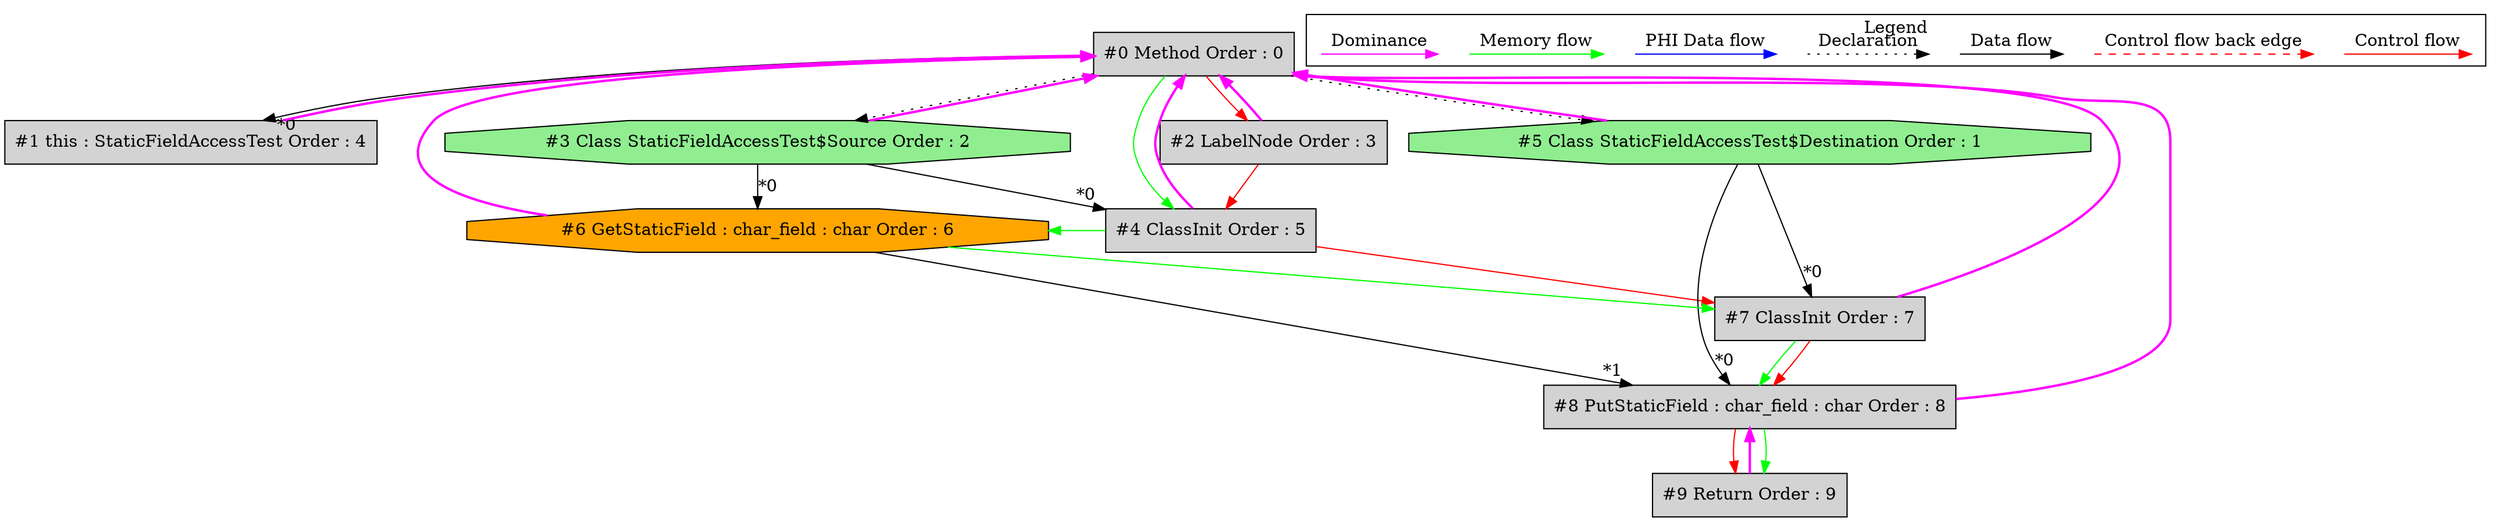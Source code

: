 digraph debugoutput {
 ordering="in";
 node0[label="#0 Method Order : 0",shape=box, fillcolor=lightgrey, style=filled];
 node1[label="#1 this : StaticFieldAccessTest Order : 4",shape=box, fillcolor=lightgrey, style=filled];
 node1 -> node0[dir="forward" color="fuchsia" penwidth="2"];
 node0 -> node1[headlabel="*0", labeldistance=2];
 node2[label="#2 LabelNode Order : 3",shape=box, fillcolor=lightgrey, style=filled];
 node2 -> node0[dir="forward" color="fuchsia" penwidth="2"];
 node0 -> node2[labeldistance=2, color=red, fontcolor=red];
 node3[label="#3 Class StaticFieldAccessTest$Source Order : 2",shape=octagon, fillcolor=lightgreen, style=filled];
 node3 -> node0[dir="forward" color="fuchsia" penwidth="2"];
 node0 -> node3[style=dotted];
 node4[label="#4 ClassInit Order : 5",shape=box, fillcolor=lightgrey, style=filled];
 node4 -> node0[dir="forward" color="fuchsia" penwidth="2"];
 node3 -> node4[headlabel="*0", labeldistance=2];
 node0 -> node4[labeldistance=2, color=green, constraint=false];
 node2 -> node4[labeldistance=2, color=red, fontcolor=red];
 node5[label="#5 Class StaticFieldAccessTest$Destination Order : 1",shape=octagon, fillcolor=lightgreen, style=filled];
 node5 -> node0[dir="forward" color="fuchsia" penwidth="2"];
 node0 -> node5[style=dotted];
 node6[label="#6 GetStaticField : char_field : char Order : 6",shape=octagon, fillcolor=orange, style=filled];
 node6 -> node0[dir="forward" color="fuchsia" penwidth="2"];
 node3 -> node6[headlabel="*0", labeldistance=2];
 node4 -> node6[labeldistance=2, color=green, constraint=false];
 node7[label="#7 ClassInit Order : 7",shape=box, fillcolor=lightgrey, style=filled];
 node7 -> node0[dir="forward" color="fuchsia" penwidth="2"];
 node5 -> node7[headlabel="*0", labeldistance=2];
 node6 -> node7[labeldistance=2, color=green, constraint=false];
 node4 -> node7[labeldistance=2, color=red, fontcolor=red];
 node8[label="#8 PutStaticField : char_field : char Order : 8",shape=box, fillcolor=lightgrey, style=filled];
 node8 -> node0[dir="forward" color="fuchsia" penwidth="2"];
 node5 -> node8[headlabel="*0", labeldistance=2];
 node6 -> node8[headlabel="*1", labeldistance=2];
 node7 -> node8[labeldistance=2, color=green, constraint=false];
 node7 -> node8[labeldistance=2, color=red, fontcolor=red];
 node9[label="#9 Return Order : 9",shape=box, fillcolor=lightgrey, style=filled];
 node9 -> node8[dir="forward" color="fuchsia" penwidth="2"];
 node8 -> node9[labeldistance=2, color=red, fontcolor=red];
 node8 -> node9[labeldistance=2, color=green, constraint=false];
 subgraph cluster_000 {
  label = "Legend";
  node [shape=point]
  {
   rank=same;
   c0 [style = invis];
   c1 [style = invis];
   c2 [style = invis];
   c3 [style = invis];
   d0 [style = invis];
   d1 [style = invis];
   d2 [style = invis];
   d3 [style = invis];
   d4 [style = invis];
   d5 [style = invis];
   d6 [style = invis];
   d7 [style = invis];
   d8 [style = invis];
   d9 [style = invis];
  }
  c0 -> c1 [label="Control flow", style=solid, color=red]
  c2 -> c3 [label="Control flow back edge", style=dashed, color=red]
  d0 -> d1 [label="Data flow"]
  d2 -> d3 [label="Declaration", style=dotted]
  d4 -> d5 [label="PHI Data flow", color=blue]
  d6 -> d7 [label="Memory flow", color=green]
  d8 -> d9 [label="Dominance", color=fuchsia, style=solid]
 }

}
